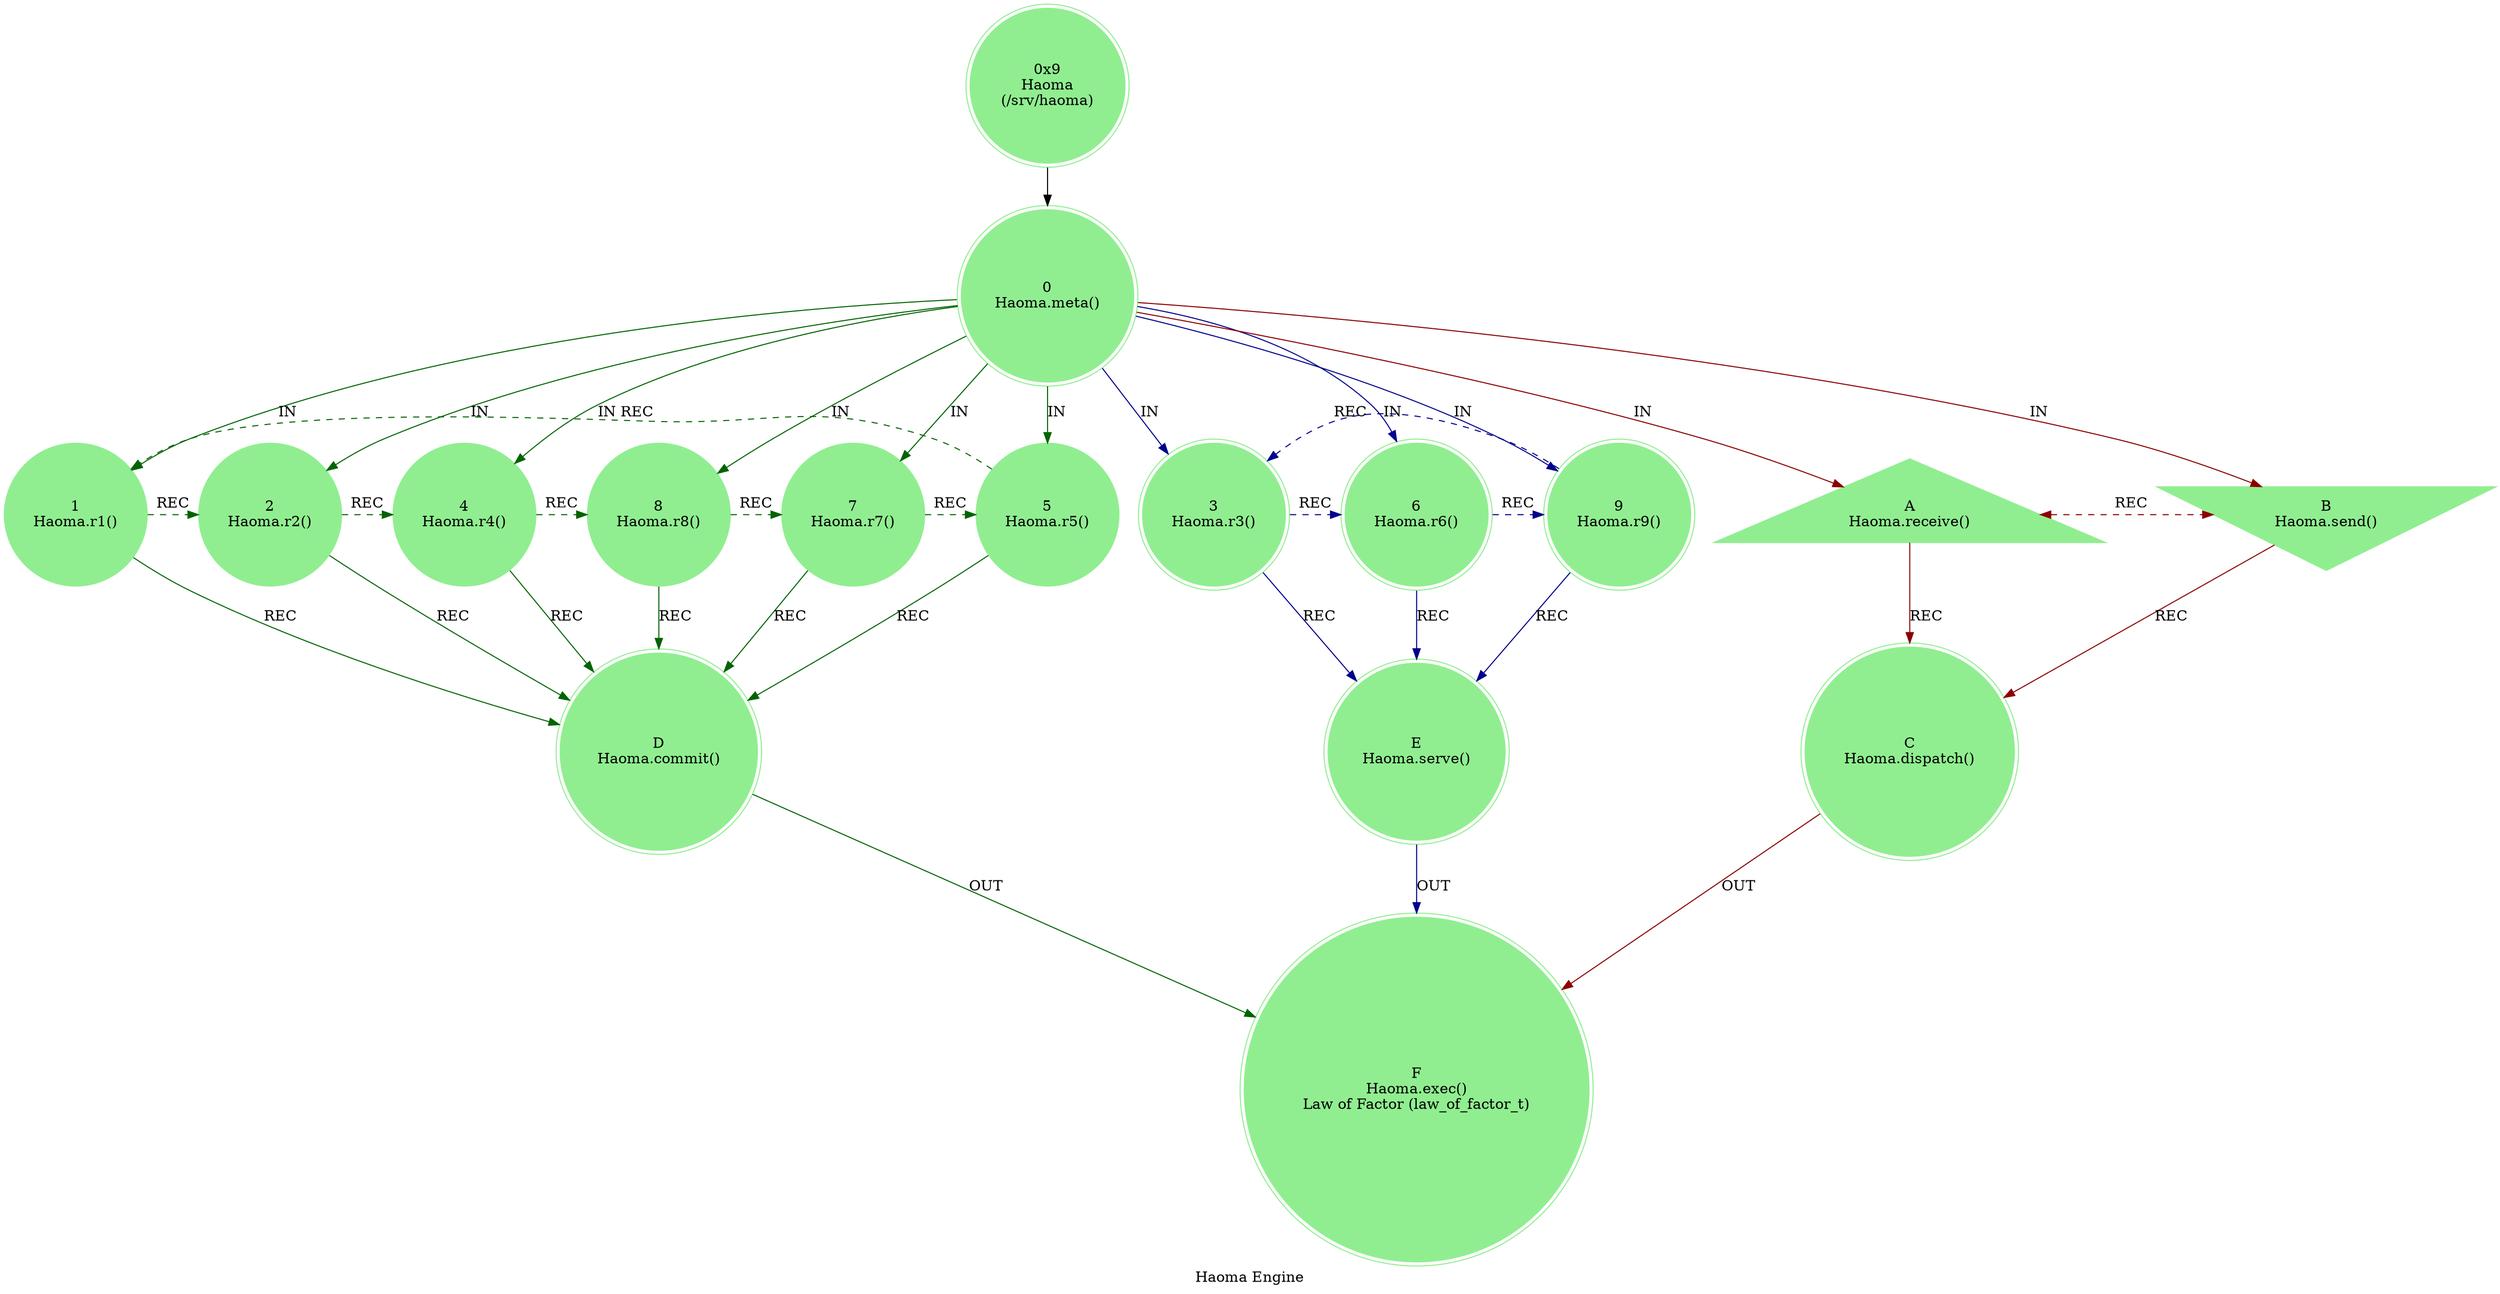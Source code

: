 digraph HaomaEngine {
    label = "Haoma Engine";
    style = filled;
    color = red;
    comment = "";
    node [shape = polygon; sides = 6; style = filled; color = lightgreen;];
    
    spark_9_mythos_t [label = "0x9\nHaoma\n(/srv/haoma)";shape = doublecircle;];
    
    // The Sacred 3-6-9 (Boundary of Perception).
    // "If you knew the magnificence of 3, 6, and 9, you would have a key to the universe." — Tesla.
    // The 1-2-4-8-7-5 Vortex (Boundary of Comprehension).
    // r0::meta();r1,r2,r4,r8,r7,r5;r3,r6,r;ra::receive(),rb::send(),rc::dispatch(),rd::commit(),re::serve(),rf::exec()
    spark_0_haoma_t [label = "0\nHaoma.meta()";shape = doublecircle;comment = "Engine Init";];
    spark_1_haoma_t [label = "1\nHaoma.r1()";shape = circle;comment = "";];
    spark_2_haoma_t [label = "2\nHaoma.r2()";shape = circle;comment = "";];
    spark_4_haoma_t [label = "4\nHaoma.r4()";shape = circle;comment = "";];
    spark_8_haoma_t [label = "8\nHaoma.r8()";shape = circle;comment = "";];
    spark_7_haoma_t [label = "7\nHaoma.r7()";shape = circle;comment = "";];
    spark_5_haoma_t [label = "5\nHaoma.r5()";shape = circle;comment = "";];
    spark_3_haoma_t [label = "3\nHaoma.r3()";shape = doublecircle;comment = "`/sys/lurd`";];
    spark_6_haoma_t [label = "6\nHaoma.r6()";shape = doublecircle;comment = "";];
    spark_9_haoma_t [label = "9\nHaoma.r9()";shape = doublecircle;comment = "";];
    spark_a_haoma_t [label = "A\nHaoma.receive()";shape = triangle;comment = "";];
    spark_b_haoma_t [label = "B\nHaoma.send()";shape = invtriangle;comment = "";];
    spark_c_haoma_t [label = "C\nHaoma.dispatch()";shape = doublecircle;comment = "";];
    spark_d_haoma_t [label = "D\nHaoma.commit()";shape = doublecircle;comment = "";];
    spark_e_haoma_t [label = "E\nHaoma.serve()";shape = doublecircle;comment = "`/sys/haoma`";];
    spark_f_haoma_t [label = "F\nHaoma.exec()\nLaw of Factor (law_of_factor_t)";shape = doublecircle;comment = "";];
    
    // IN = Input
    // OUT = Output
    // REC = Recursion
    spark_9_mythos_t -> spark_0_haoma_t;
    spark_0_haoma_t -> spark_a_haoma_t [label = "IN"; color = darkred; comment = "";];
    spark_0_haoma_t -> spark_b_haoma_t [label = "IN"; color = darkred; comment = "";];
    spark_0_haoma_t -> {spark_3_haoma_t spark_6_haoma_t spark_9_haoma_t} [label = "IN"; color = darkblue; comment = "";];
    spark_0_haoma_t -> {spark_1_haoma_t spark_2_haoma_t spark_4_haoma_t spark_5_haoma_t spark_7_haoma_t spark_8_haoma_t} [label = "IN"; color = darkgreen; comment = "";];
    
    {spark_a_haoma_t spark_b_haoma_t} -> spark_c_haoma_t [label = "REC"; color = darkred; comment = "";];
    {spark_3_haoma_t spark_6_haoma_t spark_9_haoma_t} -> spark_e_haoma_t [label = "REC"; color = darkblue; comment = "";];
    {spark_1_haoma_t spark_2_haoma_t spark_4_haoma_t spark_8_haoma_t spark_7_haoma_t spark_5_haoma_t} -> spark_d_haoma_t [label = "REC"; color = darkgreen; comment = "";];
    
    spark_a_haoma_t -> spark_b_haoma_t [label = "REC"; color = darkred; comment = ""; style = dashed; constraint = false; dir = both;];
    spark_3_haoma_t -> spark_6_haoma_t -> spark_9_haoma_t -> spark_3_haoma_t [label = "REC"; color = darkblue; comment = ""; style = dashed; constraint = false;];
    spark_1_haoma_t -> spark_2_haoma_t -> spark_4_haoma_t -> spark_8_haoma_t -> spark_7_haoma_t -> spark_5_haoma_t -> spark_1_haoma_t [label = "REC"; color = darkgreen; comment = ""; style = dashed; constraint = false;];
    
    spark_c_haoma_t -> spark_f_haoma_t [label = "OUT"; color = darkred; comment = "";];
    spark_d_haoma_t -> spark_f_haoma_t [label = "OUT"; color = darkgreen; comment = "";];
    spark_e_haoma_t -> spark_f_haoma_t [label = "OUT"; color = darkblue; comment = "";];
}